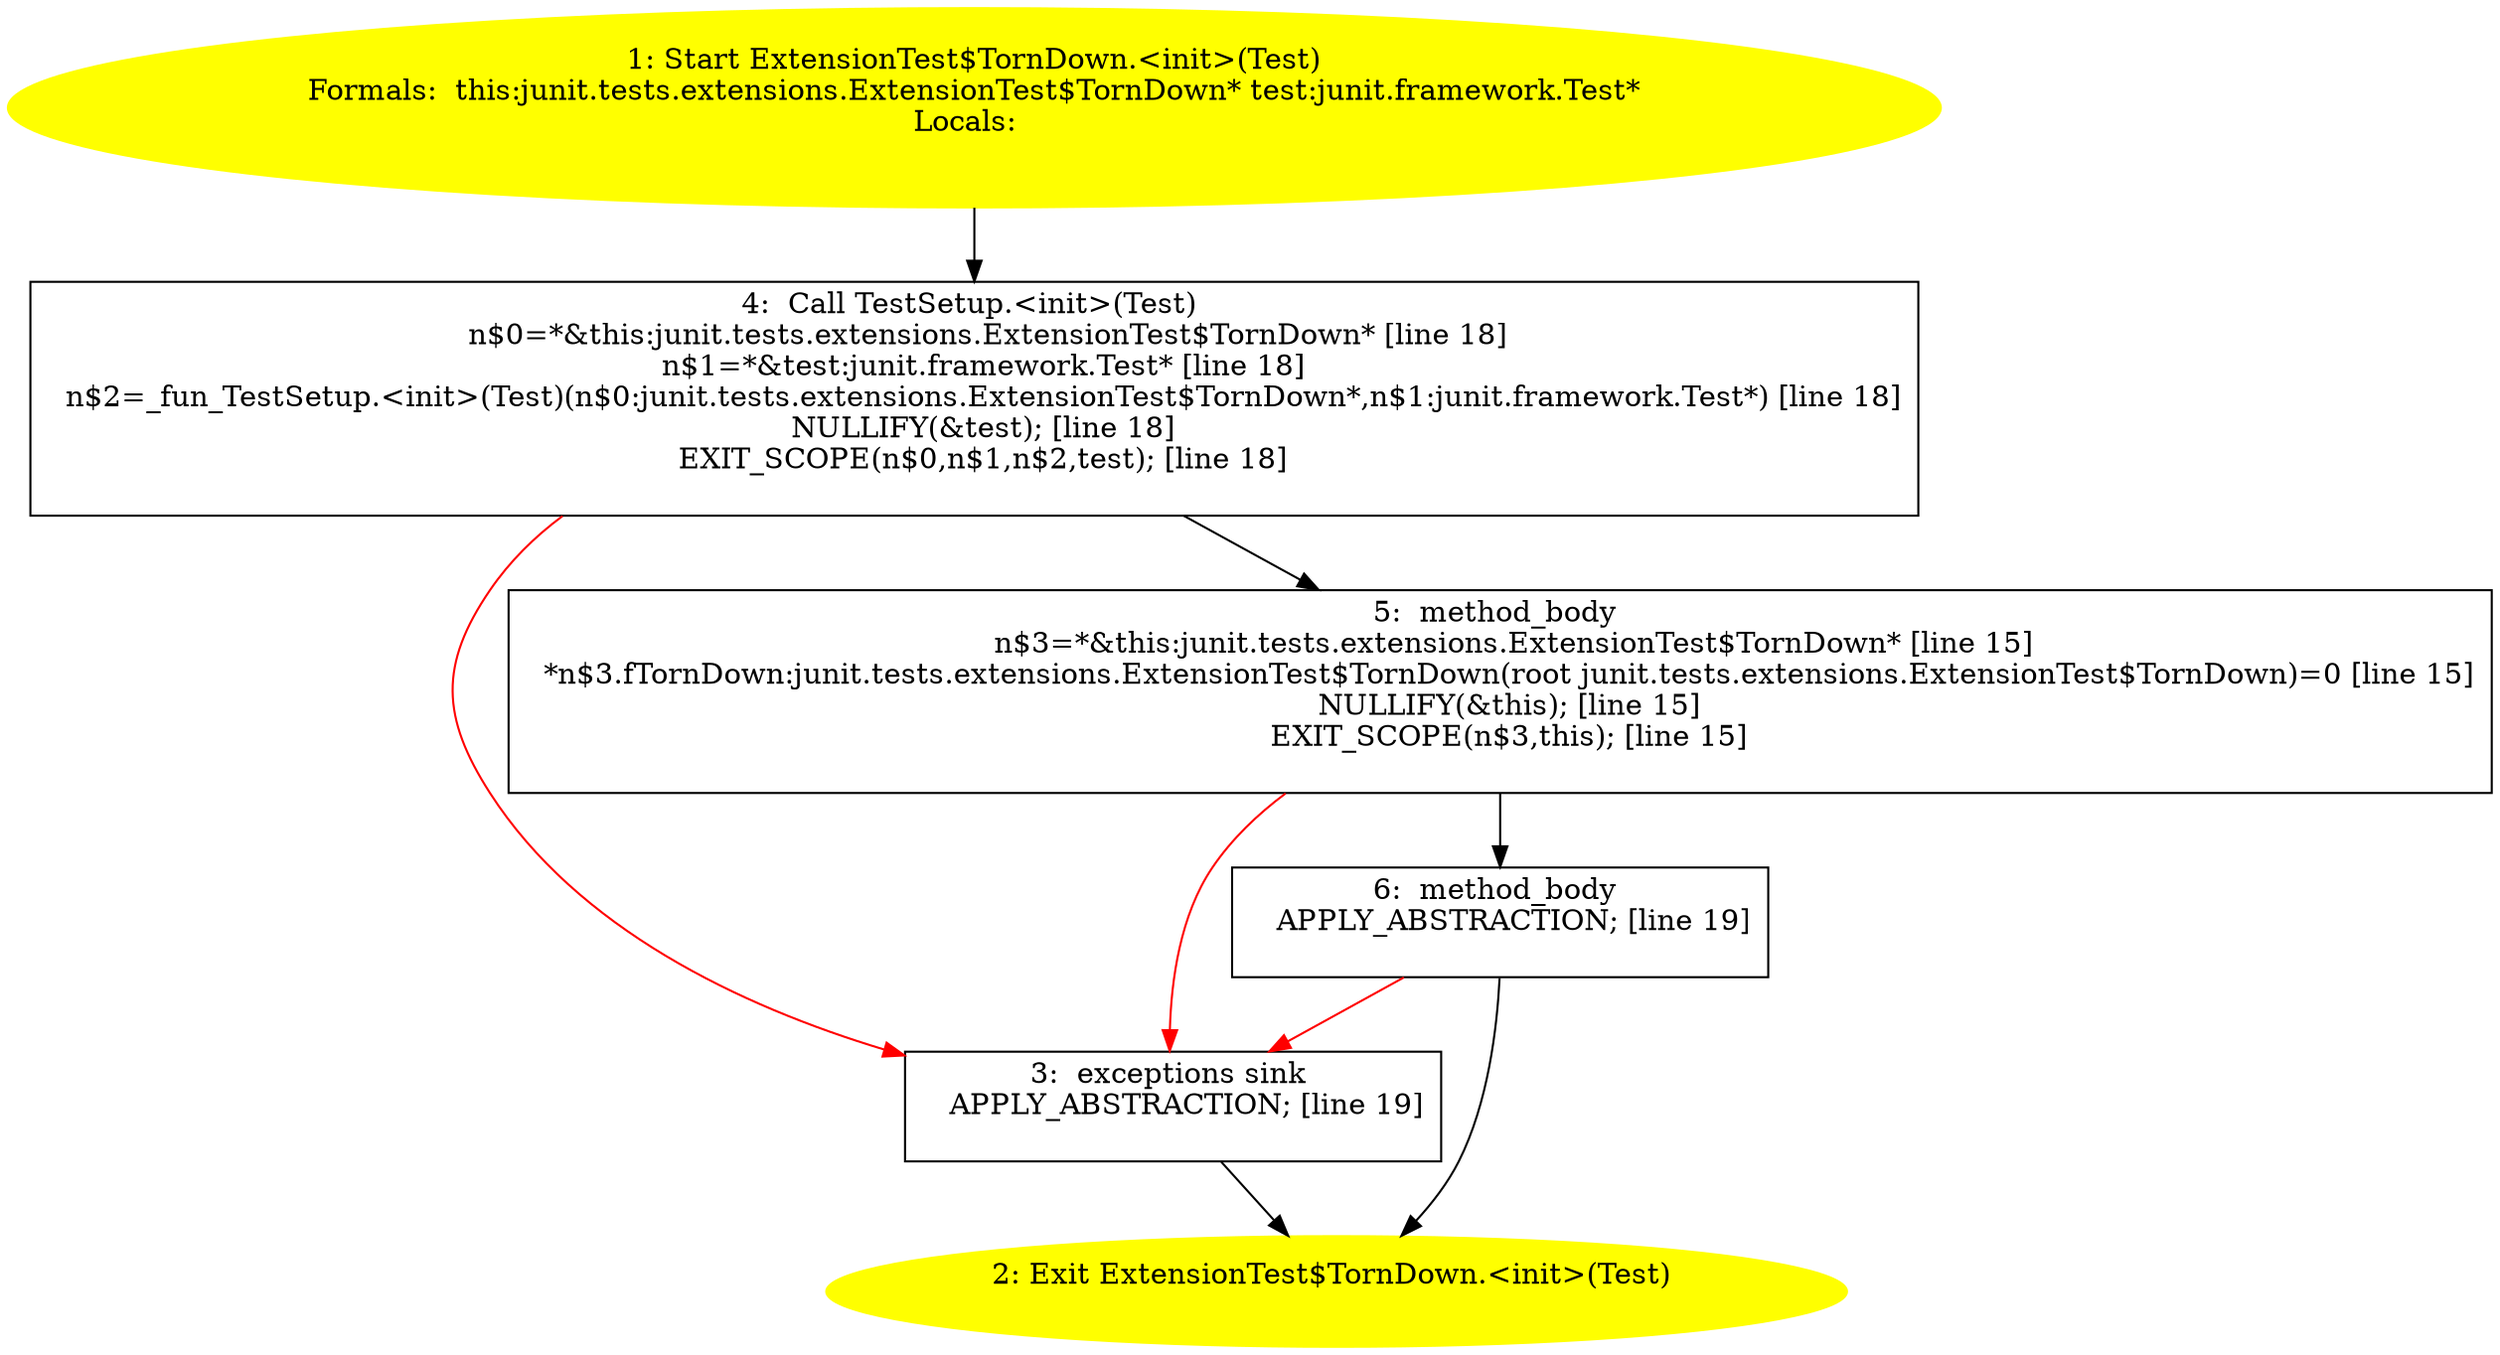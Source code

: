 /* @generated */
digraph cfg {
"junit.tests.extensions.ExtensionTest$TornDown.<init>(junit.framework.Test).643b247c2f665a2822852f6e8648f018_1" [label="1: Start ExtensionTest$TornDown.<init>(Test)\nFormals:  this:junit.tests.extensions.ExtensionTest$TornDown* test:junit.framework.Test*\nLocals:  \n  " color=yellow style=filled]
	

	 "junit.tests.extensions.ExtensionTest$TornDown.<init>(junit.framework.Test).643b247c2f665a2822852f6e8648f018_1" -> "junit.tests.extensions.ExtensionTest$TornDown.<init>(junit.framework.Test).643b247c2f665a2822852f6e8648f018_4" ;
"junit.tests.extensions.ExtensionTest$TornDown.<init>(junit.framework.Test).643b247c2f665a2822852f6e8648f018_2" [label="2: Exit ExtensionTest$TornDown.<init>(Test) \n  " color=yellow style=filled]
	

"junit.tests.extensions.ExtensionTest$TornDown.<init>(junit.framework.Test).643b247c2f665a2822852f6e8648f018_3" [label="3:  exceptions sink \n   APPLY_ABSTRACTION; [line 19]\n " shape="box"]
	

	 "junit.tests.extensions.ExtensionTest$TornDown.<init>(junit.framework.Test).643b247c2f665a2822852f6e8648f018_3" -> "junit.tests.extensions.ExtensionTest$TornDown.<init>(junit.framework.Test).643b247c2f665a2822852f6e8648f018_2" ;
"junit.tests.extensions.ExtensionTest$TornDown.<init>(junit.framework.Test).643b247c2f665a2822852f6e8648f018_4" [label="4:  Call TestSetup.<init>(Test) \n   n$0=*&this:junit.tests.extensions.ExtensionTest$TornDown* [line 18]\n  n$1=*&test:junit.framework.Test* [line 18]\n  n$2=_fun_TestSetup.<init>(Test)(n$0:junit.tests.extensions.ExtensionTest$TornDown*,n$1:junit.framework.Test*) [line 18]\n  NULLIFY(&test); [line 18]\n  EXIT_SCOPE(n$0,n$1,n$2,test); [line 18]\n " shape="box"]
	

	 "junit.tests.extensions.ExtensionTest$TornDown.<init>(junit.framework.Test).643b247c2f665a2822852f6e8648f018_4" -> "junit.tests.extensions.ExtensionTest$TornDown.<init>(junit.framework.Test).643b247c2f665a2822852f6e8648f018_5" ;
	 "junit.tests.extensions.ExtensionTest$TornDown.<init>(junit.framework.Test).643b247c2f665a2822852f6e8648f018_4" -> "junit.tests.extensions.ExtensionTest$TornDown.<init>(junit.framework.Test).643b247c2f665a2822852f6e8648f018_3" [color="red" ];
"junit.tests.extensions.ExtensionTest$TornDown.<init>(junit.framework.Test).643b247c2f665a2822852f6e8648f018_5" [label="5:  method_body \n   n$3=*&this:junit.tests.extensions.ExtensionTest$TornDown* [line 15]\n  *n$3.fTornDown:junit.tests.extensions.ExtensionTest$TornDown(root junit.tests.extensions.ExtensionTest$TornDown)=0 [line 15]\n  NULLIFY(&this); [line 15]\n  EXIT_SCOPE(n$3,this); [line 15]\n " shape="box"]
	

	 "junit.tests.extensions.ExtensionTest$TornDown.<init>(junit.framework.Test).643b247c2f665a2822852f6e8648f018_5" -> "junit.tests.extensions.ExtensionTest$TornDown.<init>(junit.framework.Test).643b247c2f665a2822852f6e8648f018_6" ;
	 "junit.tests.extensions.ExtensionTest$TornDown.<init>(junit.framework.Test).643b247c2f665a2822852f6e8648f018_5" -> "junit.tests.extensions.ExtensionTest$TornDown.<init>(junit.framework.Test).643b247c2f665a2822852f6e8648f018_3" [color="red" ];
"junit.tests.extensions.ExtensionTest$TornDown.<init>(junit.framework.Test).643b247c2f665a2822852f6e8648f018_6" [label="6:  method_body \n   APPLY_ABSTRACTION; [line 19]\n " shape="box"]
	

	 "junit.tests.extensions.ExtensionTest$TornDown.<init>(junit.framework.Test).643b247c2f665a2822852f6e8648f018_6" -> "junit.tests.extensions.ExtensionTest$TornDown.<init>(junit.framework.Test).643b247c2f665a2822852f6e8648f018_2" ;
	 "junit.tests.extensions.ExtensionTest$TornDown.<init>(junit.framework.Test).643b247c2f665a2822852f6e8648f018_6" -> "junit.tests.extensions.ExtensionTest$TornDown.<init>(junit.framework.Test).643b247c2f665a2822852f6e8648f018_3" [color="red" ];
}
